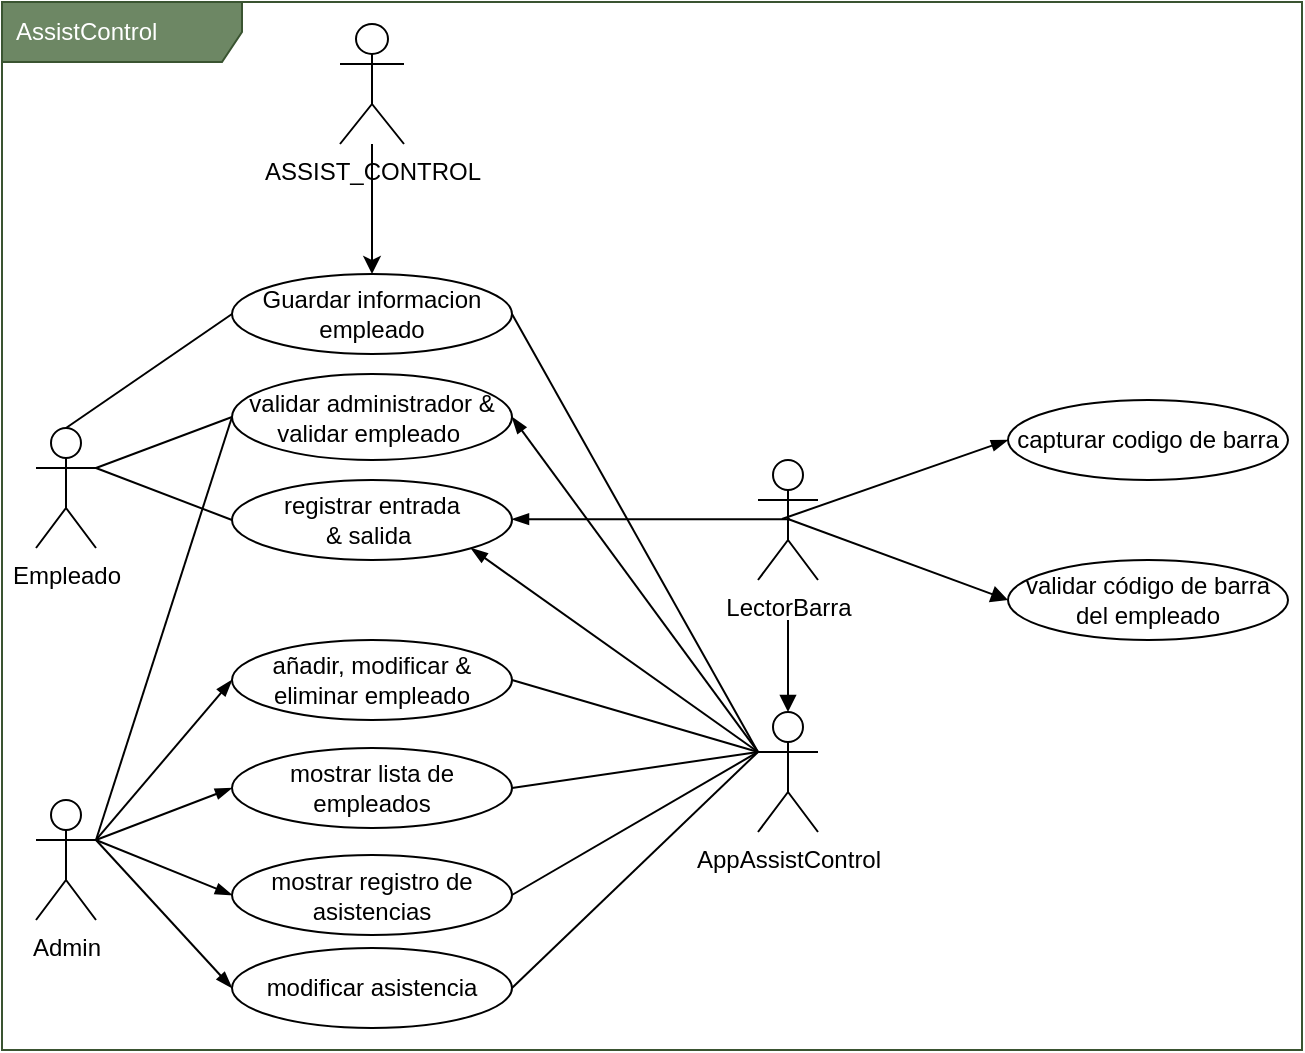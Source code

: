 <mxfile>
    <diagram id="l5ZbUCuqMXHMmysPCELi" name="Página-1">
        <mxGraphModel dx="869" dy="513" grid="0" gridSize="10" guides="1" tooltips="1" connect="1" arrows="1" fold="1" page="1" pageScale="1" pageWidth="1169" pageHeight="827" background="#FFFFFF" math="0" shadow="0">
            <root>
                <mxCell id="0"/>
                <mxCell id="1" parent="0"/>
                <mxCell id="32" value="AssistControl" style="shape=umlFrame;whiteSpace=wrap;html=1;width=120;height=30;boundedLbl=1;verticalAlign=middle;align=left;spacingLeft=5;strokeColor=#3A5431;fontColor=#ffffff;fillColor=#6d8764;" parent="1" vertex="1">
                    <mxGeometry x="387" y="81" width="650" height="524" as="geometry"/>
                </mxCell>
                <mxCell id="58" style="edgeStyle=none;html=1;exitX=0.5;exitY=0;exitDx=0;exitDy=0;exitPerimeter=0;entryX=0;entryY=0.5;entryDx=0;entryDy=0;strokeColor=#000000;fontColor=#000000;endArrow=none;endFill=0;" parent="1" source="6" target="52" edge="1">
                    <mxGeometry relative="1" as="geometry"/>
                </mxCell>
                <mxCell id="6" value="&lt;font color=&quot;#000000&quot;&gt;Empleado&lt;/font&gt;" style="shape=umlActor;verticalLabelPosition=bottom;verticalAlign=top;html=1;strokeColor=#000000;fillColor=none;" parent="1" vertex="1">
                    <mxGeometry x="404" y="294" width="30" height="60" as="geometry"/>
                </mxCell>
                <mxCell id="7" value="&lt;font color=&quot;#000000&quot;&gt;Admin&lt;/font&gt;" style="shape=umlActor;verticalLabelPosition=bottom;verticalAlign=top;html=1;strokeColor=#000000;fillColor=none;" parent="1" vertex="1">
                    <mxGeometry x="404" y="480" width="30" height="60" as="geometry"/>
                </mxCell>
                <mxCell id="13" value="registrar entrada &lt;br&gt;&amp;amp; salida&amp;nbsp;" style="ellipse;whiteSpace=wrap;html=1;strokeColor=#000000;fontColor=#000000;fillColor=none;" parent="1" vertex="1">
                    <mxGeometry x="502" y="320" width="140" height="40" as="geometry"/>
                </mxCell>
                <mxCell id="14" value="añadir, modificar &amp;amp; eliminar empleado" style="ellipse;whiteSpace=wrap;html=1;strokeColor=#000000;fontColor=#000000;fillColor=none;" parent="1" vertex="1">
                    <mxGeometry x="502" y="400" width="140" height="40" as="geometry"/>
                </mxCell>
                <mxCell id="15" value="mostrar lista de empleados" style="ellipse;whiteSpace=wrap;html=1;strokeColor=#000000;fontColor=#000000;fillColor=none;" parent="1" vertex="1">
                    <mxGeometry x="502" y="454" width="140" height="40" as="geometry"/>
                </mxCell>
                <mxCell id="16" value="mostrar registro de asistencias" style="ellipse;whiteSpace=wrap;html=1;strokeColor=#000000;fontColor=#000000;fillColor=none;" parent="1" vertex="1">
                    <mxGeometry x="502" y="507.5" width="140" height="40" as="geometry"/>
                </mxCell>
                <mxCell id="17" value="modificar asistencia" style="ellipse;whiteSpace=wrap;html=1;strokeColor=#000000;fontColor=#000000;fillColor=none;" parent="1" vertex="1">
                    <mxGeometry x="502" y="554" width="140" height="40" as="geometry"/>
                </mxCell>
                <mxCell id="19" value="" style="endArrow=none;html=1;rounded=0;align=center;verticalAlign=top;endFill=0;labelBackgroundColor=none;endSize=6;startArrow=none;startFill=0;strokeColor=#000000;fontColor=#000000;entryX=0;entryY=0.5;entryDx=0;entryDy=0;exitX=1;exitY=0.333;exitDx=0;exitDy=0;exitPerimeter=0;" parent="1" source="6" target="13" edge="1">
                    <mxGeometry relative="1" as="geometry">
                        <mxPoint x="363" y="340" as="sourcePoint"/>
                        <mxPoint x="524" y="339.58" as="targetPoint"/>
                    </mxGeometry>
                </mxCell>
                <mxCell id="20" value="" style="endArrow=blockThin;html=1;rounded=0;align=center;verticalAlign=top;endFill=1;labelBackgroundColor=none;endSize=6;startArrow=none;startFill=0;strokeColor=#000000;fontColor=#000000;entryX=0;entryY=0.5;entryDx=0;entryDy=0;exitX=1;exitY=0.333;exitDx=0;exitDy=0;exitPerimeter=0;" parent="1" source="7" target="14" edge="1">
                    <mxGeometry relative="1" as="geometry">
                        <mxPoint x="373.0" y="350" as="sourcePoint"/>
                        <mxPoint x="512" y="350" as="targetPoint"/>
                    </mxGeometry>
                </mxCell>
                <mxCell id="21" value="" style="endArrow=blockThin;html=1;rounded=0;align=center;verticalAlign=top;endFill=1;labelBackgroundColor=none;endSize=6;startArrow=none;startFill=0;strokeColor=#000000;fontColor=#000000;entryX=0;entryY=0.5;entryDx=0;entryDy=0;exitX=1;exitY=0.333;exitDx=0;exitDy=0;exitPerimeter=0;" parent="1" source="7" target="15" edge="1">
                    <mxGeometry relative="1" as="geometry">
                        <mxPoint x="444.0" y="510" as="sourcePoint"/>
                        <mxPoint x="512" y="430" as="targetPoint"/>
                    </mxGeometry>
                </mxCell>
                <mxCell id="22" value="" style="endArrow=blockThin;html=1;rounded=0;align=center;verticalAlign=top;endFill=1;labelBackgroundColor=none;endSize=6;startArrow=none;startFill=0;strokeColor=#000000;fontColor=#000000;entryX=0;entryY=0.5;entryDx=0;entryDy=0;exitX=1;exitY=0.333;exitDx=0;exitDy=0;exitPerimeter=0;" parent="1" source="7" target="16" edge="1">
                    <mxGeometry relative="1" as="geometry">
                        <mxPoint x="454.0" y="520" as="sourcePoint"/>
                        <mxPoint x="522" y="440" as="targetPoint"/>
                    </mxGeometry>
                </mxCell>
                <mxCell id="23" value="" style="endArrow=blockThin;html=1;rounded=0;align=center;verticalAlign=top;endFill=1;labelBackgroundColor=none;endSize=6;startArrow=none;startFill=0;strokeColor=#000000;fontColor=#000000;entryX=0;entryY=0.5;entryDx=0;entryDy=0;exitX=1;exitY=0.333;exitDx=0;exitDy=0;exitPerimeter=0;" parent="1" source="7" target="17" edge="1">
                    <mxGeometry relative="1" as="geometry">
                        <mxPoint x="464.0" y="530" as="sourcePoint"/>
                        <mxPoint x="532" y="450" as="targetPoint"/>
                    </mxGeometry>
                </mxCell>
                <mxCell id="59" style="edgeStyle=none;html=1;exitX=0;exitY=0.333;exitDx=0;exitDy=0;exitPerimeter=0;entryX=1;entryY=0.5;entryDx=0;entryDy=0;strokeColor=#000000;fontColor=#000000;endArrow=none;endFill=0;" parent="1" source="24" target="52" edge="1">
                    <mxGeometry relative="1" as="geometry"/>
                </mxCell>
                <mxCell id="24" value="AppAssistControl" style="shape=umlActor;verticalLabelPosition=bottom;verticalAlign=top;html=1;strokeColor=#000000;fontColor=#000000;fillColor=none;" parent="1" vertex="1">
                    <mxGeometry x="765" y="436" width="30" height="60" as="geometry"/>
                </mxCell>
                <mxCell id="25" value="LectorBarra" style="shape=umlActor;verticalLabelPosition=bottom;verticalAlign=top;html=1;strokeColor=#000000;fontColor=#000000;fillColor=none;" parent="1" vertex="1">
                    <mxGeometry x="765" y="310" width="30" height="60" as="geometry"/>
                </mxCell>
                <mxCell id="26" value="" style="endArrow=none;html=1;rounded=0;align=center;verticalAlign=top;endFill=0;labelBackgroundColor=none;endSize=6;startArrow=blockThin;startFill=1;strokeColor=#000000;fontColor=#000000;entryX=0;entryY=0.5;entryDx=0;entryDy=0;exitX=0.5;exitY=0.5;exitDx=0;exitDy=0;exitPerimeter=0;" parent="1" edge="1">
                    <mxGeometry relative="1" as="geometry">
                        <mxPoint x="642.0" y="339.58" as="sourcePoint"/>
                        <mxPoint x="781" y="339.58" as="targetPoint"/>
                    </mxGeometry>
                </mxCell>
                <mxCell id="27" value="" style="endArrow=blockThin;html=1;rounded=0;align=center;verticalAlign=top;endFill=1;labelBackgroundColor=none;endSize=6;startArrow=none;startFill=0;strokeColor=#000000;fontColor=#000000;entryX=1;entryY=1;entryDx=0;entryDy=0;exitX=0;exitY=0.333;exitDx=0;exitDy=0;exitPerimeter=0;" parent="1" source="24" target="13" edge="1">
                    <mxGeometry relative="1" as="geometry">
                        <mxPoint x="642.0" y="490" as="sourcePoint"/>
                        <mxPoint x="710" y="410" as="targetPoint"/>
                    </mxGeometry>
                </mxCell>
                <mxCell id="28" value="" style="endArrow=none;html=1;rounded=0;align=center;verticalAlign=top;endFill=0;labelBackgroundColor=none;endSize=6;startArrow=none;startFill=0;strokeColor=#000000;fontColor=#000000;entryX=1;entryY=0.5;entryDx=0;entryDy=0;exitX=0;exitY=0.333;exitDx=0;exitDy=0;exitPerimeter=0;" parent="1" source="24" target="14" edge="1">
                    <mxGeometry relative="1" as="geometry">
                        <mxPoint x="654.0" y="540" as="sourcePoint"/>
                        <mxPoint x="722" y="460" as="targetPoint"/>
                    </mxGeometry>
                </mxCell>
                <mxCell id="29" value="" style="endArrow=none;html=1;rounded=0;align=center;verticalAlign=top;endFill=0;labelBackgroundColor=none;endSize=6;startArrow=none;startFill=0;strokeColor=#000000;fontColor=#000000;entryX=1;entryY=0.5;entryDx=0;entryDy=0;exitX=0;exitY=0.333;exitDx=0;exitDy=0;exitPerimeter=0;" parent="1" source="24" target="15" edge="1">
                    <mxGeometry relative="1" as="geometry">
                        <mxPoint x="464" y="530" as="sourcePoint"/>
                        <mxPoint x="532" y="450" as="targetPoint"/>
                    </mxGeometry>
                </mxCell>
                <mxCell id="30" value="" style="endArrow=none;html=1;rounded=0;align=center;verticalAlign=top;endFill=0;labelBackgroundColor=none;endSize=6;startArrow=none;startFill=0;strokeColor=#000000;fontColor=#000000;entryX=1;entryY=0.5;entryDx=0;entryDy=0;exitX=0;exitY=0.333;exitDx=0;exitDy=0;exitPerimeter=0;" parent="1" source="24" target="16" edge="1">
                    <mxGeometry relative="1" as="geometry">
                        <mxPoint x="775" y="496" as="sourcePoint"/>
                        <mxPoint x="652" y="484.0" as="targetPoint"/>
                    </mxGeometry>
                </mxCell>
                <mxCell id="31" value="" style="endArrow=none;html=1;rounded=0;align=center;verticalAlign=top;endFill=0;labelBackgroundColor=none;endSize=6;startArrow=none;startFill=0;strokeColor=#000000;fontColor=#000000;entryX=1;entryY=0.5;entryDx=0;entryDy=0;exitX=0;exitY=0.333;exitDx=0;exitDy=0;exitPerimeter=0;" parent="1" source="24" target="17" edge="1">
                    <mxGeometry relative="1" as="geometry">
                        <mxPoint x="785" y="506" as="sourcePoint"/>
                        <mxPoint x="662" y="494.0" as="targetPoint"/>
                    </mxGeometry>
                </mxCell>
                <mxCell id="33" value="validar administrador &amp;amp; validar empleado&amp;nbsp;" style="ellipse;whiteSpace=wrap;html=1;strokeColor=#000000;fontColor=#000000;fillColor=none;" parent="1" vertex="1">
                    <mxGeometry x="502" y="267" width="140" height="43" as="geometry"/>
                </mxCell>
                <mxCell id="35" value="" style="endArrow=none;html=1;rounded=0;align=center;verticalAlign=top;endFill=0;labelBackgroundColor=none;endSize=6;startArrow=none;startFill=0;strokeColor=#000000;fontColor=#000000;entryX=0;entryY=0.5;entryDx=0;entryDy=0;exitX=1;exitY=0.333;exitDx=0;exitDy=0;exitPerimeter=0;" parent="1" source="6" target="33" edge="1">
                    <mxGeometry relative="1" as="geometry">
                        <mxPoint x="363" y="340" as="sourcePoint"/>
                        <mxPoint x="512" y="350" as="targetPoint"/>
                    </mxGeometry>
                </mxCell>
                <mxCell id="36" value="" style="endArrow=blockThin;html=1;rounded=0;align=center;verticalAlign=top;endFill=1;labelBackgroundColor=none;endSize=6;startArrow=none;startFill=0;strokeColor=#000000;fontColor=#000000;entryX=1;entryY=0.5;entryDx=0;entryDy=0;exitX=0;exitY=0.333;exitDx=0;exitDy=0;exitPerimeter=0;" parent="1" source="24" target="33" edge="1">
                    <mxGeometry relative="1" as="geometry">
                        <mxPoint x="759" y="417" as="sourcePoint"/>
                        <mxPoint x="652" y="350" as="targetPoint"/>
                    </mxGeometry>
                </mxCell>
                <mxCell id="37" value="" style="endArrow=blockThin;html=1;rounded=0;align=center;verticalAlign=top;endFill=1;labelBackgroundColor=none;endSize=6;startArrow=none;startFill=0;strokeColor=#000000;fontColor=#000000;entryX=0;entryY=0.5;entryDx=0;entryDy=0;exitX=0.5;exitY=0.5;exitDx=0;exitDy=0;exitPerimeter=0;" parent="1" target="39" edge="1">
                    <mxGeometry relative="1" as="geometry">
                        <mxPoint x="777" y="339.5" as="sourcePoint"/>
                        <mxPoint x="916" y="339.5" as="targetPoint"/>
                    </mxGeometry>
                </mxCell>
                <mxCell id="38" value="" style="endArrow=block;html=1;rounded=0;align=center;verticalAlign=top;endFill=1;labelBackgroundColor=none;endSize=6;startArrow=none;startFill=0;strokeColor=#000000;fontColor=#000000;entryX=0;entryY=0.5;entryDx=0;entryDy=0;exitX=0.5;exitY=0.5;exitDx=0;exitDy=0;exitPerimeter=0;" parent="1" target="40" edge="1">
                    <mxGeometry relative="1" as="geometry">
                        <mxPoint x="780" y="339.5" as="sourcePoint"/>
                        <mxPoint x="919" y="339.5" as="targetPoint"/>
                    </mxGeometry>
                </mxCell>
                <mxCell id="39" value="capturar codigo de barra" style="ellipse;whiteSpace=wrap;html=1;strokeColor=#000000;fontColor=#000000;fillColor=none;" parent="1" vertex="1">
                    <mxGeometry x="890" y="280" width="140" height="40" as="geometry"/>
                </mxCell>
                <mxCell id="40" value="validar código de barra del empleado" style="ellipse;whiteSpace=wrap;html=1;strokeColor=#000000;fontColor=#000000;fillColor=none;" parent="1" vertex="1">
                    <mxGeometry x="890" y="360" width="140" height="40" as="geometry"/>
                </mxCell>
                <mxCell id="42" value="" style="endArrow=block;html=1;rounded=0;align=center;verticalAlign=top;endFill=1;labelBackgroundColor=none;endSize=6;startArrow=none;startFill=0;strokeColor=#000000;fontColor=#000000;entryX=0.5;entryY=0;entryDx=0;entryDy=0;exitX=0.5;exitY=0.5;exitDx=0;exitDy=0;exitPerimeter=0;entryPerimeter=0;" parent="1" target="24" edge="1">
                    <mxGeometry relative="1" as="geometry">
                        <mxPoint x="780" y="390" as="sourcePoint"/>
                        <mxPoint x="890" y="430.5" as="targetPoint"/>
                    </mxGeometry>
                </mxCell>
                <mxCell id="46" value="" style="endArrow=none;html=1;rounded=0;align=center;verticalAlign=top;endFill=0;labelBackgroundColor=none;endSize=6;startArrow=none;startFill=0;strokeColor=#000000;fontColor=#000000;entryX=0;entryY=0.5;entryDx=0;entryDy=0;exitX=1;exitY=0.333;exitDx=0;exitDy=0;exitPerimeter=0;" parent="1" source="7" target="33" edge="1">
                    <mxGeometry relative="1" as="geometry">
                        <mxPoint x="188" y="519.25" as="sourcePoint"/>
                        <mxPoint x="256" y="500.75" as="targetPoint"/>
                    </mxGeometry>
                </mxCell>
                <mxCell id="52" value="Guardar informacion empleado" style="ellipse;whiteSpace=wrap;html=1;strokeColor=#000000;fontColor=#000000;fillColor=none;" parent="1" vertex="1">
                    <mxGeometry x="502" y="217" width="140" height="40" as="geometry"/>
                </mxCell>
                <mxCell id="57" style="edgeStyle=none;html=1;entryX=0.5;entryY=0;entryDx=0;entryDy=0;fontColor=#000000;strokeColor=#000000;" parent="1" source="54" target="52" edge="1">
                    <mxGeometry relative="1" as="geometry"/>
                </mxCell>
                <mxCell id="54" value="&lt;font color=&quot;#000000&quot;&gt;ASSIST_CONTROL&lt;/font&gt;" style="shape=umlActor;verticalLabelPosition=bottom;verticalAlign=top;html=1;strokeColor=#000000;fillColor=none;" parent="1" vertex="1">
                    <mxGeometry x="556" y="92" width="32" height="60" as="geometry"/>
                </mxCell>
            </root>
        </mxGraphModel>
    </diagram>
</mxfile>